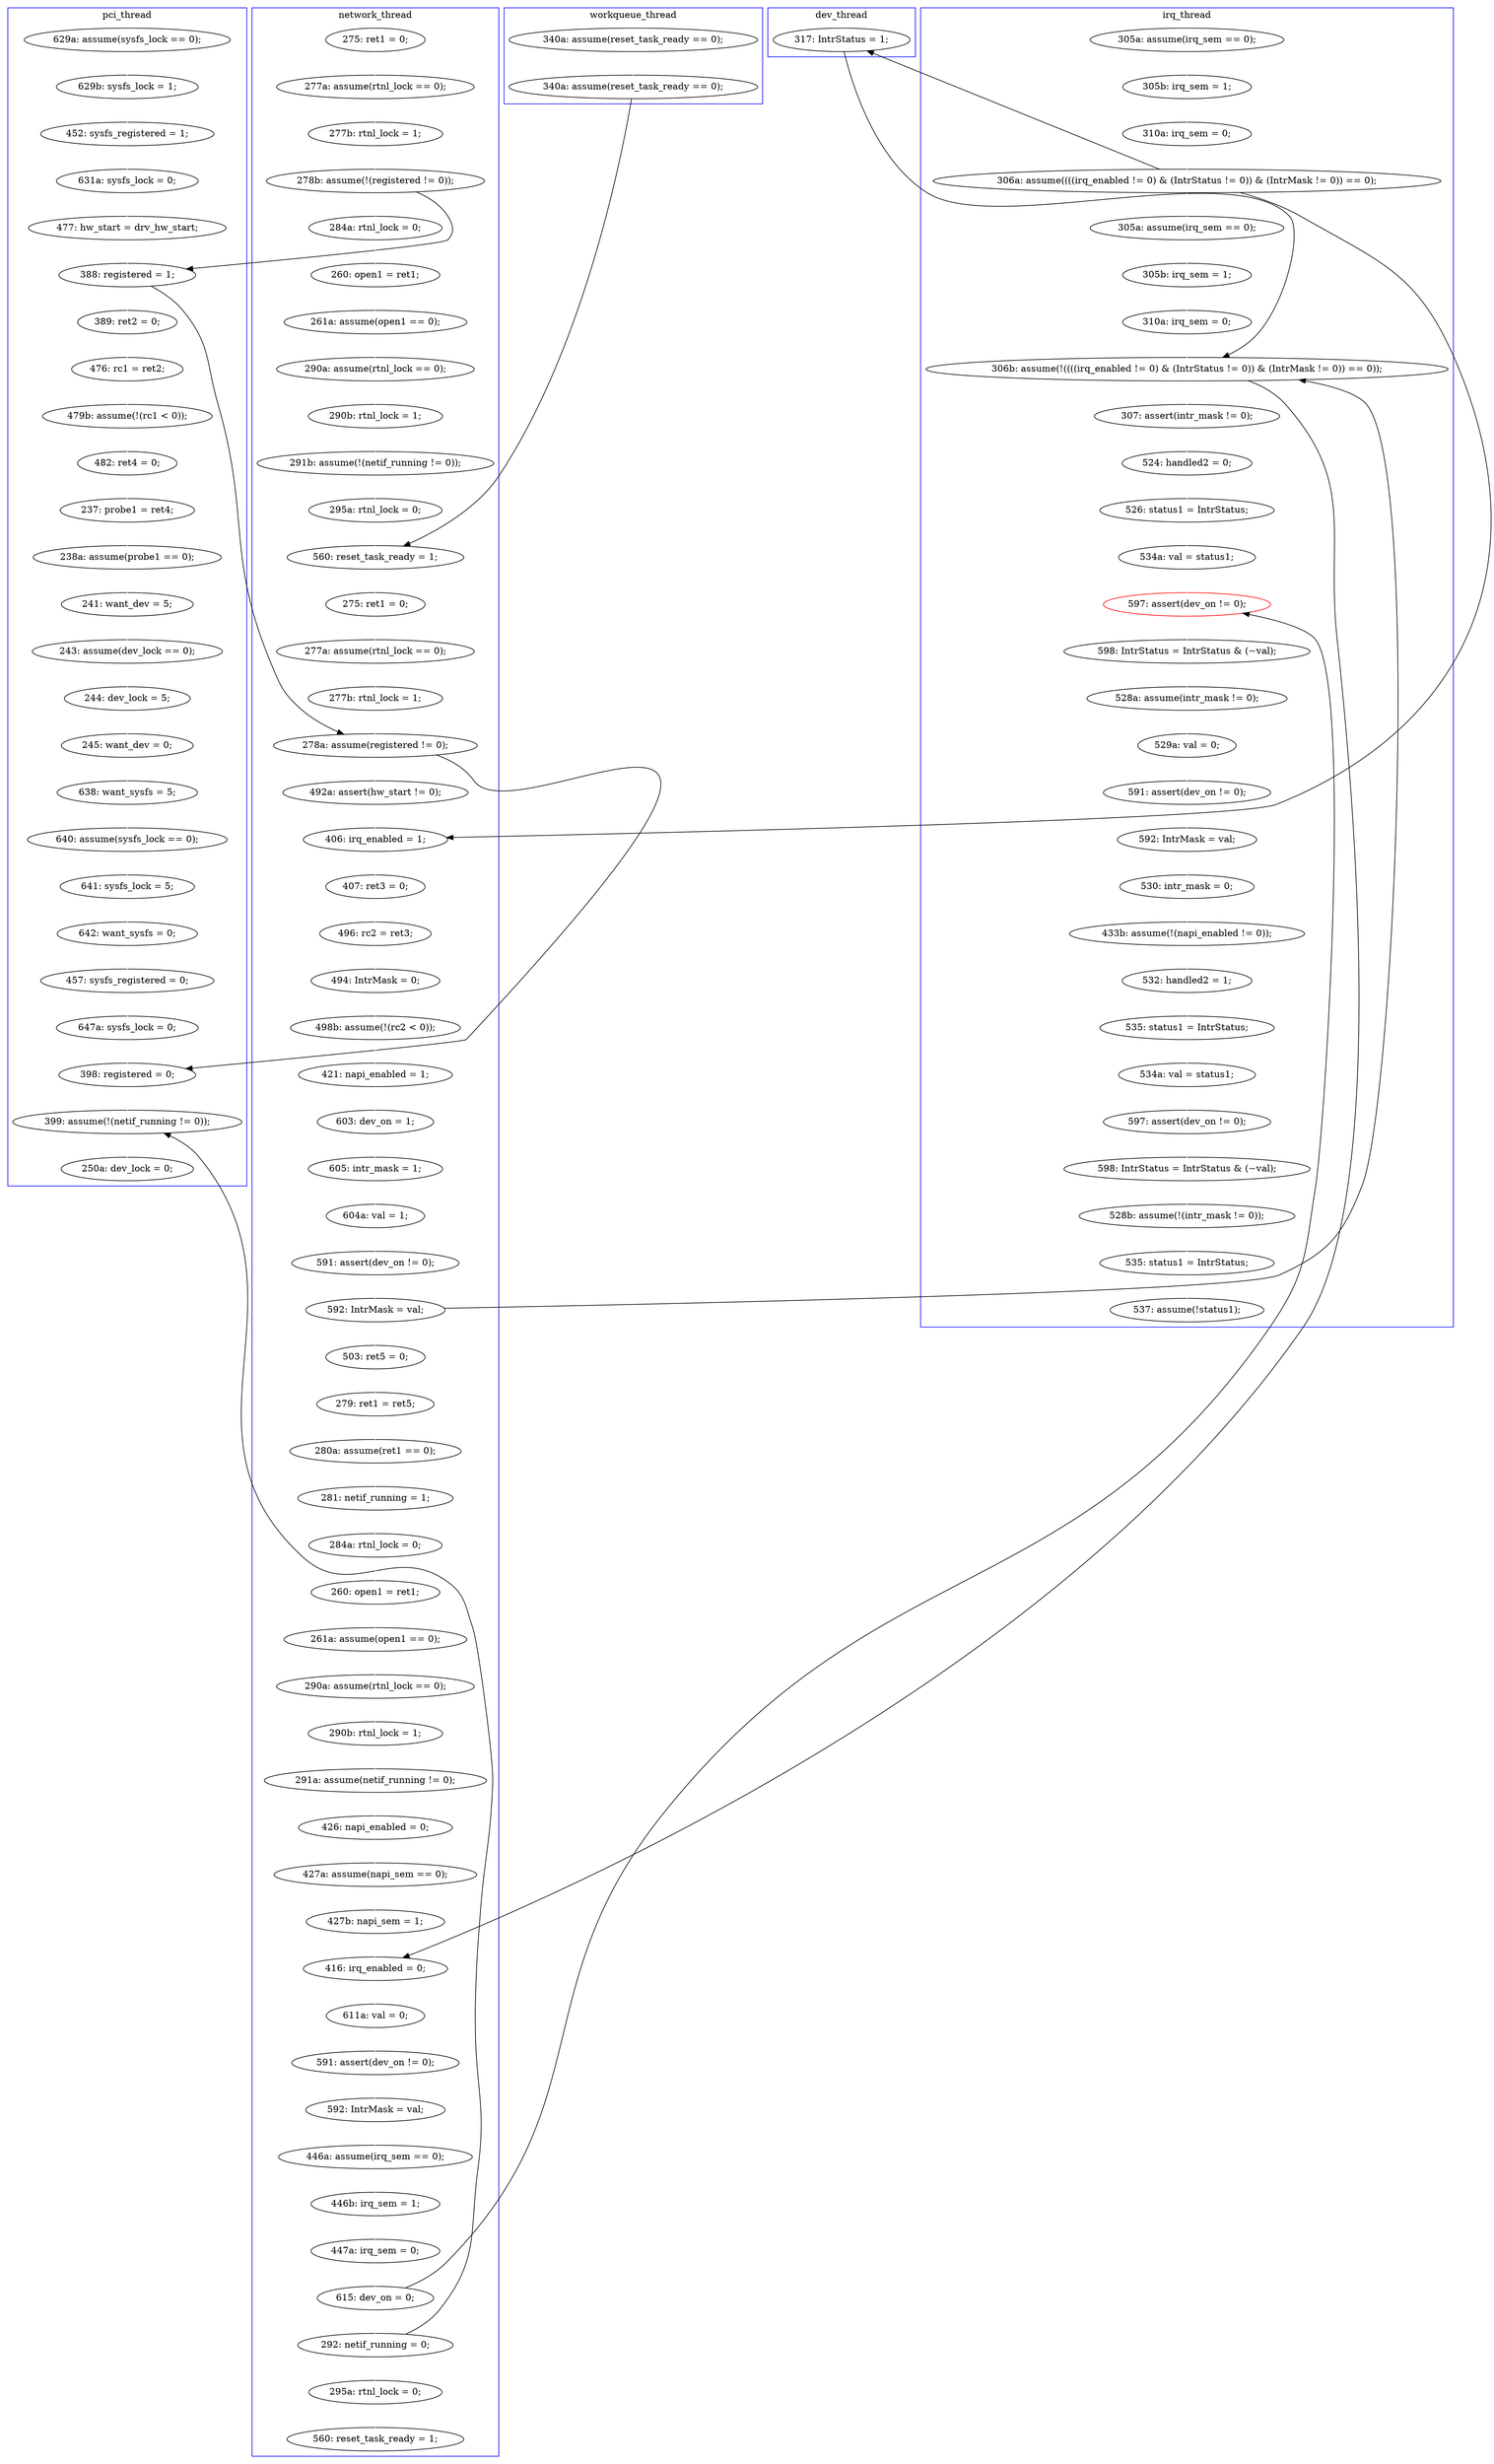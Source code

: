 digraph Counterexample {
	157 -> 221 [color = white, style = solid]
	224 -> 226 [color = white, style = solid]
	74 -> 77 [color = white, style = solid]
	132 -> 135 [color = white, style = solid]
	106 -> 125 [color = white, style = solid]
	193 -> 194 [color = white, style = solid]
	205 -> 206 [color = white, style = solid]
	94 -> 107 [color = white, style = solid]
	264 -> 266 [color = white, style = solid]
	158 -> 160 [color = white, style = solid]
	71 -> 72 [color = white, style = solid]
	215 -> 237 [color = white, style = solid]
	128 -> 129 [color = white, style = solid]
	261 -> 262 [color = white, style = solid]
	86 -> 92 [color = white, style = solid]
	221 -> 271 [color = white, style = solid]
	163 -> 172 [color = black, style = solid, constraint = false]
	100 -> 105 [color = white, style = solid]
	45 -> 46 [color = white, style = solid]
	252 -> 253 [color = white, style = solid]
	139 -> 151 [color = white, style = solid]
	267 -> 273 [color = white, style = solid]
	62 -> 63 [color = white, style = solid]
	151 -> 152 [color = white, style = solid]
	206 -> 210 [color = white, style = solid]
	178 -> 179 [color = white, style = solid]
	255 -> 259 [color = white, style = solid]
	46 -> 49 [color = white, style = solid]
	138 -> 139 [color = white, style = solid]
	230 -> 249 [color = white, style = solid]
	129 -> 132 [color = white, style = solid]
	105 -> 107 [color = black, style = solid, constraint = false]
	182 -> 185 [color = white, style = solid]
	149 -> 158 [color = white, style = solid]
	107 -> 112 [color = white, style = solid]
	65 -> 68 [color = white, style = solid]
	271 -> 272 [color = white, style = solid]
	119 -> 121 [color = white, style = solid]
	53 -> 54 [color = white, style = solid]
	63 -> 84 [color = white, style = solid]
	148 -> 149 [color = white, style = solid]
	273 -> 283 [color = white, style = solid]
	136 -> 137 [color = white, style = solid]
	152 -> 153 [color = white, style = solid]
	203 -> 205 [color = white, style = solid]
	266 -> 267 [color = white, style = solid]
	93 -> 94 [color = white, style = solid]
	162 -> 167 [color = white, style = solid]
	35 -> 81 [color = white, style = solid]
	98 -> 100 [color = white, style = solid]
	229 -> 230 [color = white, style = solid]
	135 -> 136 [color = white, style = solid]
	161 -> 162 [color = white, style = solid]
	153 -> 154 [color = white, style = solid]
	253 -> 255 [color = white, style = solid]
	166 -> 171 [color = white, style = solid]
	72 -> 74 [color = white, style = solid]
	194 -> 195 [color = white, style = solid]
	54 -> 58 [color = white, style = solid]
	118 -> 119 [color = white, style = solid]
	81 -> 86 [color = black, style = solid, constraint = false]
	223 -> 224 [color = white, style = solid]
	52 -> 53 [color = white, style = solid]
	238 -> 243 [color = white, style = solid]
	272 -> 276 [color = white, style = solid]
	137 -> 138 [color = white, style = solid]
	84 -> 98 [color = white, style = solid]
	56 -> 163 [color = black, style = solid, constraint = false]
	154 -> 157 [color = white, style = solid]
	142 -> 148 [color = white, style = solid]
	177 -> 178 [color = white, style = solid]
	125 -> 128 [color = white, style = solid]
	262 -> 264 [color = white, style = solid]
	176 -> 177 [color = white, style = solid]
	173 -> 176 [color = white, style = solid]
	226 -> 229 [color = white, style = solid]
	58 -> 105 [color = black, style = solid, constraint = false]
	172 -> 216 [color = white, style = solid]
	259 -> 261 [color = white, style = solid]
	172 -> 199 [color = black, style = solid, constraint = false]
	237 -> 238 [color = white, style = solid]
	249 -> 250 [color = white, style = solid]
	121 -> 123 [color = white, style = solid]
	216 -> 223 [color = white, style = solid]
	211 -> 212 [color = white, style = solid]
	185 -> 186 [color = white, style = solid]
	166 -> 172 [color = black, style = solid, constraint = false]
	199 -> 203 [color = white, style = solid]
	188 -> 193 [color = white, style = solid]
	186 -> 188 [color = white, style = solid]
	56 -> 117 [color = black, style = solid, constraint = false]
	117 -> 118 [color = white, style = solid]
	112 -> 117 [color = white, style = solid]
	64 -> 65 [color = white, style = solid]
	160 -> 166 [color = white, style = solid]
	58 -> 64 [color = white, style = solid]
	49 -> 56 [color = white, style = solid]
	167 -> 172 [color = white, style = solid]
	250 -> 252 [color = white, style = solid]
	179 -> 182 [color = white, style = solid]
	215 -> 229 [color = black, style = solid, constraint = false]
	56 -> 161 [color = white, style = solid]
	123 -> 142 [color = white, style = solid]
	68 -> 71 [color = white, style = solid]
	107 -> 271 [color = black, style = solid, constraint = false]
	283 -> 284 [color = white, style = solid]
	212 -> 215 [color = white, style = solid]
	195 -> 199 [color = white, style = solid]
	105 -> 106 [color = white, style = solid]
	210 -> 211 [color = white, style = solid]
	171 -> 173 [color = white, style = solid]
	77 -> 86 [color = white, style = solid]
	237 -> 272 [color = black, style = solid, constraint = false]
	92 -> 93 [color = white, style = solid]
	subgraph cluster7 {
		label = dev_thread
		color = blue
		163  [label = "317: IntrStatus = 1;"]
	}
	subgraph cluster1 {
		label = pci_thread
		color = blue
		62  [label = "629a: assume(sysfs_lock == 0);"]
		63  [label = "629b: sysfs_lock = 1;"]
		100  [label = "477: hw_start = drv_hw_start;"]
		272  [label = "399: assume(!(netif_running != 0));"]
		125  [label = "476: rc1 = ret2;"]
		151  [label = "638: want_sysfs = 5;"]
		271  [label = "398: registered = 0;"]
		138  [label = "244: dev_lock = 5;"]
		136  [label = "241: want_dev = 5;"]
		221  [label = "647a: sysfs_lock = 0;"]
		98  [label = "631a: sysfs_lock = 0;"]
		129  [label = "482: ret4 = 0;"]
		276  [label = "250a: dev_lock = 0;"]
		105  [label = "388: registered = 1;"]
		153  [label = "641: sysfs_lock = 5;"]
		135  [label = "238a: assume(probe1 == 0);"]
		137  [label = "243: assume(dev_lock == 0);"]
		106  [label = "389: ret2 = 0;"]
		132  [label = "237: probe1 = ret4;"]
		139  [label = "245: want_dev = 0;"]
		152  [label = "640: assume(sysfs_lock == 0);"]
		154  [label = "642: want_sysfs = 0;"]
		128  [label = "479b: assume(!(rc1 < 0));"]
		157  [label = "457: sysfs_registered = 0;"]
		84  [label = "452: sysfs_registered = 1;"]
	}
	subgraph cluster3 {
		label = irq_thread
		color = blue
		216  [label = "307: assert(intr_mask != 0);"]
		249  [label = "528a: assume(intr_mask != 0);"]
		230  [label = "598: IntrStatus = IntrStatus & (~val);"]
		266  [label = "597: assert(dev_on != 0);"]
		264  [label = "534a: val = status1;"]
		284  [label = "537: assume(!status1);"]
		255  [label = "530: intr_mask = 0;"]
		259  [label = "433b: assume(!(napi_enabled != 0));"]
		253  [label = "592: IntrMask = val;"]
		161  [label = "305a: assume(irq_sem == 0);"]
		283  [label = "535: status1 = IntrStatus;"]
		56  [label = "306a: assume((((irq_enabled != 0) & (IntrStatus != 0)) & (IntrMask != 0)) == 0);"]
		172  [label = "306b: assume(!((((irq_enabled != 0) & (IntrStatus != 0)) & (IntrMask != 0)) == 0));"]
		252  [label = "591: assert(dev_on != 0);"]
		262  [label = "535: status1 = IntrStatus;"]
		162  [label = "305b: irq_sem = 1;"]
		46  [label = "305b: irq_sem = 1;"]
		167  [label = "310a: irq_sem = 0;"]
		267  [label = "598: IntrStatus = IntrStatus & (~val);"]
		250  [label = "529a: val = 0;"]
		49  [label = "310a: irq_sem = 0;"]
		273  [label = "528b: assume(!(intr_mask != 0));"]
		45  [label = "305a: assume(irq_sem == 0);"]
		223  [label = "524: handled2 = 0;"]
		261  [label = "532: handled2 = 1;"]
		226  [label = "534a: val = status1;"]
		229  [label = "597: assert(dev_on != 0);", color = red]
		224  [label = "526: status1 = IntrStatus;"]
	}
	subgraph cluster5 {
		label = workqueue_thread
		color = blue
		35  [label = "340a: assume(reset_task_ready == 0);"]
		81  [label = "340a: assume(reset_task_ready == 0);"]
	}
	subgraph cluster2 {
		label = network_thread
		color = blue
		53  [label = "277a: assume(rtnl_lock == 0);"]
		118  [label = "407: ret3 = 0;"]
		68  [label = "261a: assume(open1 == 0);"]
		205  [label = "591: assert(dev_on != 0);"]
		176  [label = "280a: assume(ret1 == 0);"]
		166  [label = "592: IntrMask = val;"]
		206  [label = "592: IntrMask = val;"]
		160  [label = "591: assert(dev_on != 0);"]
		193  [label = "426: napi_enabled = 0;"]
		142  [label = "421: napi_enabled = 1;"]
		65  [label = "260: open1 = ret1;"]
		74  [label = "291b: assume(!(netif_running != 0));"]
		149  [label = "605: intr_mask = 1;"]
		212  [label = "447a: irq_sem = 0;"]
		203  [label = "611a: val = 0;"]
		215  [label = "615: dev_on = 0;"]
		238  [label = "295a: rtnl_lock = 0;"]
		86  [label = "560: reset_task_ready = 1;"]
		182  [label = "261a: assume(open1 == 0);"]
		121  [label = "494: IntrMask = 0;"]
		158  [label = "604a: val = 1;"]
		72  [label = "290b: rtnl_lock = 1;"]
		77  [label = "295a: rtnl_lock = 0;"]
		243  [label = "560: reset_task_ready = 1;"]
		107  [label = "278a: assume(registered != 0);"]
		177  [label = "281: netif_running = 1;"]
		211  [label = "446b: irq_sem = 1;"]
		123  [label = "498b: assume(!(rc2 < 0));"]
		117  [label = "406: irq_enabled = 1;"]
		188  [label = "291a: assume(netif_running != 0);"]
		173  [label = "279: ret1 = ret5;"]
		119  [label = "496: rc2 = ret3;"]
		185  [label = "290a: assume(rtnl_lock == 0);"]
		195  [label = "427b: napi_sem = 1;"]
		58  [label = "278b: assume(!(registered != 0));"]
		54  [label = "277b: rtnl_lock = 1;"]
		92  [label = "275: ret1 = 0;"]
		186  [label = "290b: rtnl_lock = 1;"]
		194  [label = "427a: assume(napi_sem == 0);"]
		171  [label = "503: ret5 = 0;"]
		210  [label = "446a: assume(irq_sem == 0);"]
		148  [label = "603: dev_on = 1;"]
		94  [label = "277b: rtnl_lock = 1;"]
		52  [label = "275: ret1 = 0;"]
		178  [label = "284a: rtnl_lock = 0;"]
		199  [label = "416: irq_enabled = 0;"]
		71  [label = "290a: assume(rtnl_lock == 0);"]
		237  [label = "292: netif_running = 0;"]
		112  [label = "492a: assert(hw_start != 0);"]
		93  [label = "277a: assume(rtnl_lock == 0);"]
		64  [label = "284a: rtnl_lock = 0;"]
		179  [label = "260: open1 = ret1;"]
	}
}